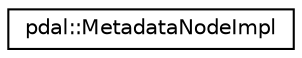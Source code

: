 digraph "Graphical Class Hierarchy"
{
  edge [fontname="Helvetica",fontsize="10",labelfontname="Helvetica",labelfontsize="10"];
  node [fontname="Helvetica",fontsize="10",shape=record];
  rankdir="LR";
  Node1 [label="pdal::MetadataNodeImpl",height=0.2,width=0.4,color="black", fillcolor="white", style="filled",URL="$classpdal_1_1MetadataNodeImpl.html"];
}
